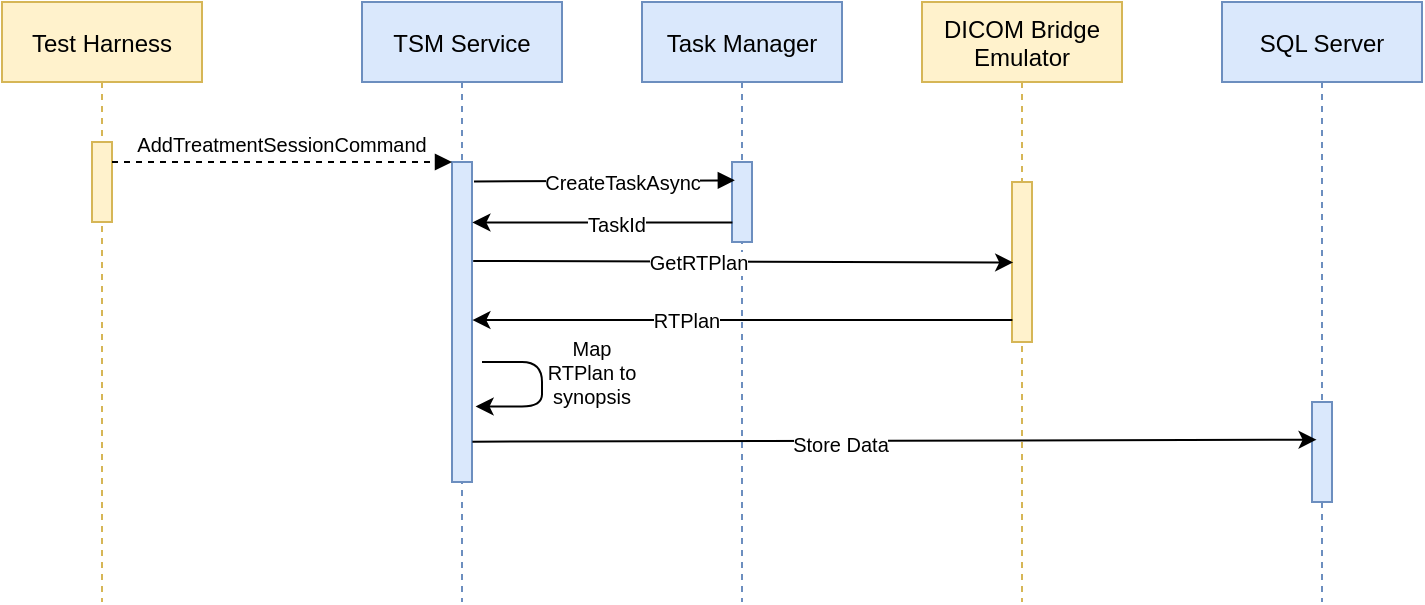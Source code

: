 <mxfile version="14.4.4" type="github">
  <diagram id="kgpKYQtTHZ0yAKxKKP6v" name="Page-1">
    <mxGraphModel dx="813" dy="436" grid="1" gridSize="10" guides="1" tooltips="1" connect="1" arrows="1" fold="1" page="1" pageScale="1" pageWidth="850" pageHeight="1100" math="0" shadow="0">
      <root>
        <mxCell id="0" />
        <mxCell id="1" parent="0" />
        <mxCell id="3nuBFxr9cyL0pnOWT2aG-1" value="Test Harness" style="shape=umlLifeline;perimeter=lifelinePerimeter;container=1;collapsible=0;recursiveResize=0;rounded=0;shadow=0;strokeWidth=1;fillColor=#fff2cc;strokeColor=#d6b656;" parent="1" vertex="1">
          <mxGeometry x="120" y="80" width="100" height="300" as="geometry" />
        </mxCell>
        <mxCell id="3nuBFxr9cyL0pnOWT2aG-2" value="" style="points=[];perimeter=orthogonalPerimeter;rounded=0;shadow=0;strokeWidth=1;fillColor=#fff2cc;strokeColor=#d6b656;" parent="3nuBFxr9cyL0pnOWT2aG-1" vertex="1">
          <mxGeometry x="45" y="70" width="10" height="40" as="geometry" />
        </mxCell>
        <mxCell id="3nuBFxr9cyL0pnOWT2aG-5" value="TSM Service" style="shape=umlLifeline;perimeter=lifelinePerimeter;container=1;collapsible=0;recursiveResize=0;rounded=0;shadow=0;strokeWidth=1;fillColor=#dae8fc;strokeColor=#6c8ebf;" parent="1" vertex="1">
          <mxGeometry x="300" y="80" width="100" height="300" as="geometry" />
        </mxCell>
        <mxCell id="3nuBFxr9cyL0pnOWT2aG-6" value="" style="points=[];perimeter=orthogonalPerimeter;rounded=0;shadow=0;strokeWidth=1;fillColor=#dae8fc;strokeColor=#6c8ebf;" parent="3nuBFxr9cyL0pnOWT2aG-5" vertex="1">
          <mxGeometry x="45" y="80" width="10" height="160" as="geometry" />
        </mxCell>
        <mxCell id="VsNk7tw-Om5jeoB8xYvJ-13" value="" style="endArrow=classic;html=1;fontSize=10;edgeStyle=orthogonalEdgeStyle;entryX=1.18;entryY=0.764;entryDx=0;entryDy=0;entryPerimeter=0;" edge="1" parent="3nuBFxr9cyL0pnOWT2aG-5" target="3nuBFxr9cyL0pnOWT2aG-6">
          <mxGeometry width="50" height="50" relative="1" as="geometry">
            <mxPoint x="60" y="180" as="sourcePoint" />
            <mxPoint x="120" y="210" as="targetPoint" />
            <Array as="points">
              <mxPoint x="90" y="180" />
              <mxPoint x="90" y="202" />
            </Array>
          </mxGeometry>
        </mxCell>
        <mxCell id="3nuBFxr9cyL0pnOWT2aG-8" value="AddTreatmentSessionCommand" style="verticalAlign=bottom;endArrow=block;entryX=0;entryY=0;shadow=0;strokeWidth=1;dashed=1;fontSize=10;fontStyle=0" parent="1" source="3nuBFxr9cyL0pnOWT2aG-2" target="3nuBFxr9cyL0pnOWT2aG-6" edge="1">
          <mxGeometry relative="1" as="geometry">
            <mxPoint x="275" y="160" as="sourcePoint" />
          </mxGeometry>
        </mxCell>
        <mxCell id="VsNk7tw-Om5jeoB8xYvJ-1" value="Task Manager" style="shape=umlLifeline;perimeter=lifelinePerimeter;container=1;collapsible=0;recursiveResize=0;rounded=0;shadow=0;strokeWidth=1;fillColor=#dae8fc;strokeColor=#6c8ebf;" vertex="1" parent="1">
          <mxGeometry x="440" y="80" width="100" height="300" as="geometry" />
        </mxCell>
        <mxCell id="VsNk7tw-Om5jeoB8xYvJ-2" value="" style="points=[];perimeter=orthogonalPerimeter;rounded=0;shadow=0;strokeWidth=1;fillColor=#dae8fc;strokeColor=#6c8ebf;" vertex="1" parent="VsNk7tw-Om5jeoB8xYvJ-1">
          <mxGeometry x="45" y="80" width="10" height="40" as="geometry" />
        </mxCell>
        <mxCell id="VsNk7tw-Om5jeoB8xYvJ-3" value="DICOM Bridge&#xa; Emulator" style="shape=umlLifeline;perimeter=lifelinePerimeter;container=1;collapsible=0;recursiveResize=0;rounded=0;shadow=0;strokeWidth=1;fillColor=#fff2cc;strokeColor=#d6b656;" vertex="1" parent="1">
          <mxGeometry x="580" y="80" width="100" height="300" as="geometry" />
        </mxCell>
        <mxCell id="VsNk7tw-Om5jeoB8xYvJ-4" value="" style="points=[];perimeter=orthogonalPerimeter;rounded=0;shadow=0;strokeWidth=1;fillColor=#fff2cc;strokeColor=#d6b656;" vertex="1" parent="VsNk7tw-Om5jeoB8xYvJ-3">
          <mxGeometry x="45" y="90" width="10" height="80" as="geometry" />
        </mxCell>
        <mxCell id="VsNk7tw-Om5jeoB8xYvJ-5" value="" style="verticalAlign=bottom;endArrow=block;shadow=0;strokeWidth=1;fontSize=10;fontStyle=0;exitX=1.1;exitY=0.061;exitDx=0;exitDy=0;exitPerimeter=0;entryX=0.143;entryY=0.229;entryDx=0;entryDy=0;entryPerimeter=0;" edge="1" parent="1" source="3nuBFxr9cyL0pnOWT2aG-6" target="VsNk7tw-Om5jeoB8xYvJ-2">
          <mxGeometry x="-0.017" y="10" relative="1" as="geometry">
            <mxPoint x="360" y="170" as="sourcePoint" />
            <mxPoint x="486" y="171" as="targetPoint" />
            <mxPoint as="offset" />
          </mxGeometry>
        </mxCell>
        <mxCell id="VsNk7tw-Om5jeoB8xYvJ-10" value="CreateTaskAsync" style="edgeLabel;html=1;align=center;verticalAlign=middle;resizable=0;points=[];fontSize=10;" vertex="1" connectable="0" parent="VsNk7tw-Om5jeoB8xYvJ-5">
          <mxGeometry x="0.132" relative="1" as="geometry">
            <mxPoint as="offset" />
          </mxGeometry>
        </mxCell>
        <mxCell id="VsNk7tw-Om5jeoB8xYvJ-6" value="" style="endArrow=classic;html=1;fontSize=10;exitX=0.02;exitY=0.755;exitDx=0;exitDy=0;exitPerimeter=0;entryX=1.02;entryY=0.189;entryDx=0;entryDy=0;entryPerimeter=0;" edge="1" parent="1" source="VsNk7tw-Om5jeoB8xYvJ-2" target="3nuBFxr9cyL0pnOWT2aG-6">
          <mxGeometry width="50" height="50" relative="1" as="geometry">
            <mxPoint x="400" y="240" as="sourcePoint" />
            <mxPoint x="356" y="192" as="targetPoint" />
          </mxGeometry>
        </mxCell>
        <mxCell id="VsNk7tw-Om5jeoB8xYvJ-9" value="TaskId" style="edgeLabel;html=1;align=center;verticalAlign=middle;resizable=0;points=[];fontSize=10;" vertex="1" connectable="0" parent="VsNk7tw-Om5jeoB8xYvJ-6">
          <mxGeometry x="-0.108" y="1" relative="1" as="geometry">
            <mxPoint as="offset" />
          </mxGeometry>
        </mxCell>
        <mxCell id="VsNk7tw-Om5jeoB8xYvJ-7" value="" style="endArrow=classic;html=1;fontSize=10;exitX=1.06;exitY=0.309;exitDx=0;exitDy=0;exitPerimeter=0;entryX=0.06;entryY=0.503;entryDx=0;entryDy=0;entryPerimeter=0;" edge="1" parent="1" source="3nuBFxr9cyL0pnOWT2aG-6" target="VsNk7tw-Om5jeoB8xYvJ-4">
          <mxGeometry width="50" height="50" relative="1" as="geometry">
            <mxPoint x="360" y="210" as="sourcePoint" />
            <mxPoint x="520" y="210" as="targetPoint" />
          </mxGeometry>
        </mxCell>
        <mxCell id="VsNk7tw-Om5jeoB8xYvJ-8" value="GetRTPlan" style="edgeLabel;html=1;align=center;verticalAlign=middle;resizable=0;points=[];fontSize=10;" vertex="1" connectable="0" parent="VsNk7tw-Om5jeoB8xYvJ-7">
          <mxGeometry x="-0.165" relative="1" as="geometry">
            <mxPoint as="offset" />
          </mxGeometry>
        </mxCell>
        <mxCell id="VsNk7tw-Om5jeoB8xYvJ-11" value="" style="endArrow=classic;html=1;fontSize=10;entryX=1.02;entryY=0.494;entryDx=0;entryDy=0;entryPerimeter=0;exitX=0.02;exitY=0.863;exitDx=0;exitDy=0;exitPerimeter=0;" edge="1" parent="1" source="VsNk7tw-Om5jeoB8xYvJ-4" target="3nuBFxr9cyL0pnOWT2aG-6">
          <mxGeometry width="50" height="50" relative="1" as="geometry">
            <mxPoint x="620" y="239" as="sourcePoint" />
            <mxPoint x="550" y="210" as="targetPoint" />
          </mxGeometry>
        </mxCell>
        <mxCell id="VsNk7tw-Om5jeoB8xYvJ-12" value="RTPlan" style="edgeLabel;html=1;align=center;verticalAlign=middle;resizable=0;points=[];fontSize=10;" vertex="1" connectable="0" parent="VsNk7tw-Om5jeoB8xYvJ-11">
          <mxGeometry x="0.206" relative="1" as="geometry">
            <mxPoint as="offset" />
          </mxGeometry>
        </mxCell>
        <mxCell id="VsNk7tw-Om5jeoB8xYvJ-14" value="Map RTPlan to synopsis" style="text;html=1;strokeColor=none;fillColor=none;align=center;verticalAlign=middle;whiteSpace=wrap;rounded=0;fontSize=10;" vertex="1" parent="1">
          <mxGeometry x="390" y="250" width="50" height="30" as="geometry" />
        </mxCell>
        <mxCell id="VsNk7tw-Om5jeoB8xYvJ-16" value="SQL Server" style="shape=umlLifeline;perimeter=lifelinePerimeter;container=1;collapsible=0;recursiveResize=0;rounded=0;shadow=0;strokeWidth=1;fillColor=#dae8fc;strokeColor=#6c8ebf;" vertex="1" parent="1">
          <mxGeometry x="730" y="80" width="100" height="300" as="geometry" />
        </mxCell>
        <mxCell id="VsNk7tw-Om5jeoB8xYvJ-17" value="" style="points=[];perimeter=orthogonalPerimeter;rounded=0;shadow=0;strokeWidth=1;fillColor=#dae8fc;strokeColor=#6c8ebf;" vertex="1" parent="VsNk7tw-Om5jeoB8xYvJ-16">
          <mxGeometry x="45" y="200" width="10" height="50" as="geometry" />
        </mxCell>
        <mxCell id="VsNk7tw-Om5jeoB8xYvJ-18" value="" style="endArrow=classic;html=1;fontSize=10;exitX=1.02;exitY=0.874;exitDx=0;exitDy=0;exitPerimeter=0;entryX=0.229;entryY=0.377;entryDx=0;entryDy=0;entryPerimeter=0;endSize=6;rounded=1;" edge="1" parent="1" source="3nuBFxr9cyL0pnOWT2aG-6" target="VsNk7tw-Om5jeoB8xYvJ-17">
          <mxGeometry width="50" height="50" relative="1" as="geometry">
            <mxPoint x="490" y="300" as="sourcePoint" />
            <mxPoint x="540" y="250" as="targetPoint" />
          </mxGeometry>
        </mxCell>
        <mxCell id="VsNk7tw-Om5jeoB8xYvJ-19" value="Store Data" style="edgeLabel;html=1;align=center;verticalAlign=middle;resizable=0;points=[];fontSize=10;" vertex="1" connectable="0" parent="VsNk7tw-Om5jeoB8xYvJ-18">
          <mxGeometry x="-0.13" y="-1" relative="1" as="geometry">
            <mxPoint as="offset" />
          </mxGeometry>
        </mxCell>
      </root>
    </mxGraphModel>
  </diagram>
</mxfile>
